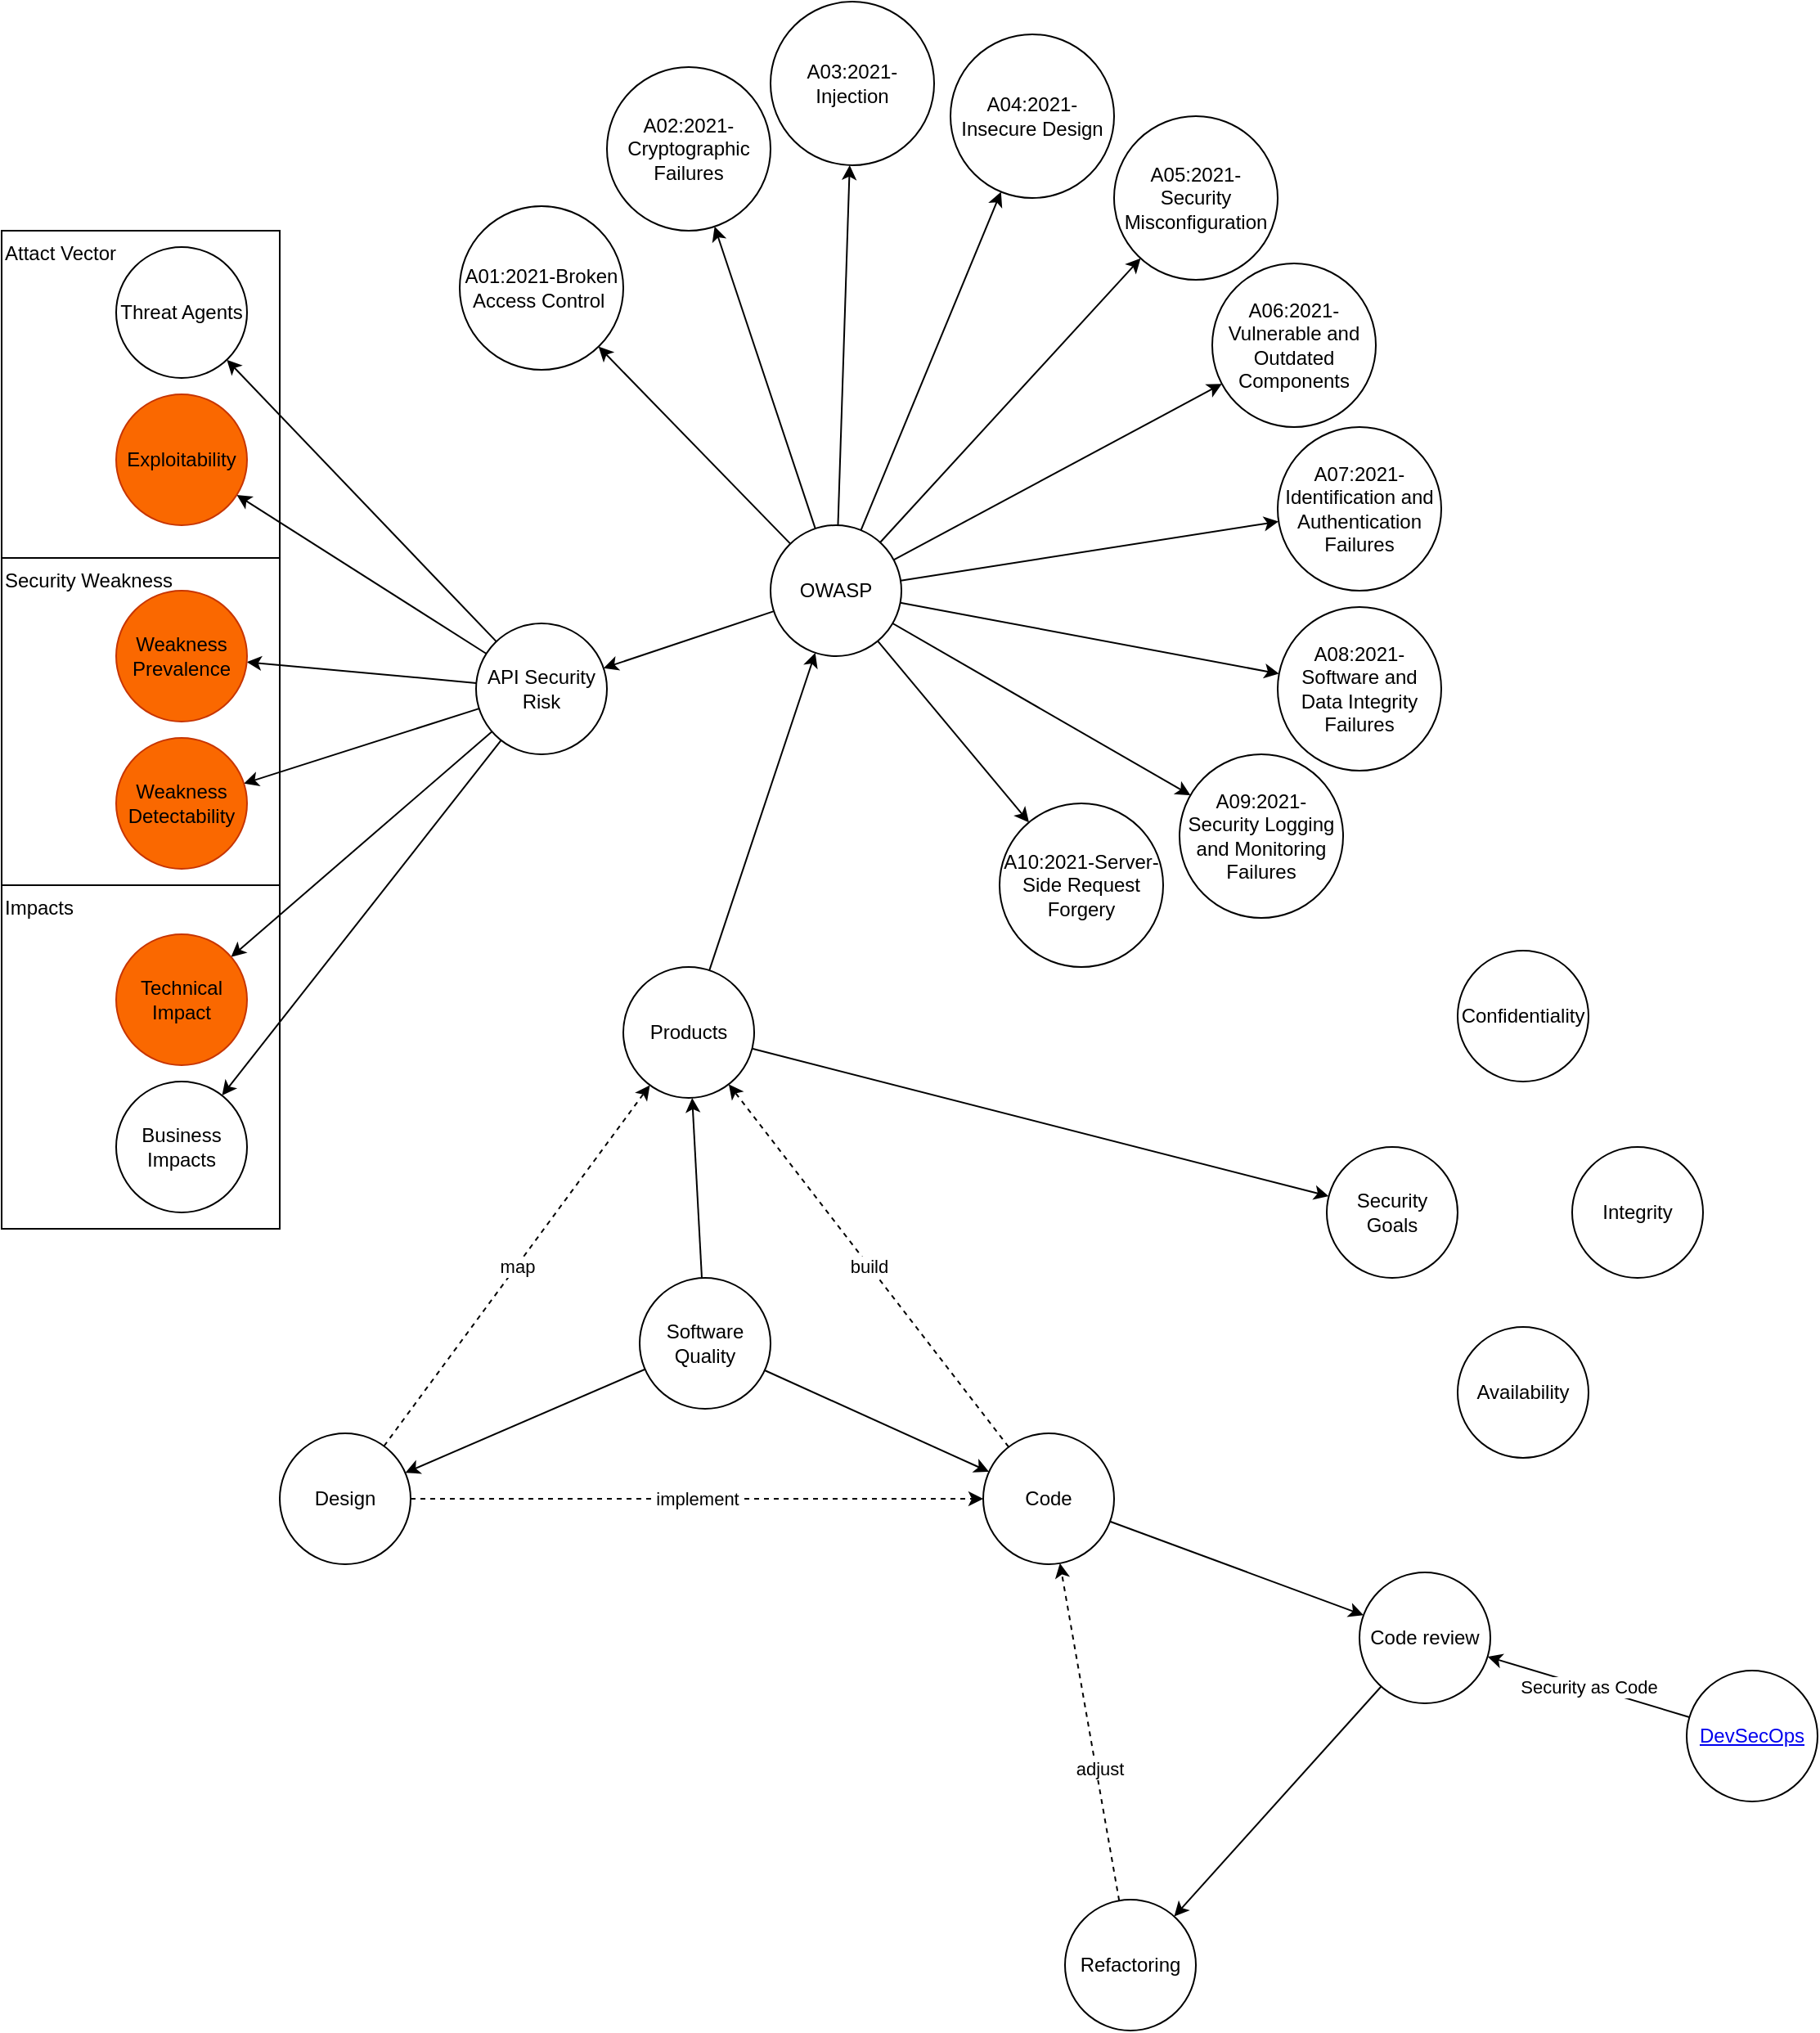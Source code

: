 <mxfile version="16.5.4" type="github">
  <diagram id="G9URGlftVFYS-OsgE3q_" name="Page-1">
    <mxGraphModel dx="2138" dy="1429" grid="1" gridSize="10" guides="1" tooltips="1" connect="1" arrows="1" fold="1" page="1" pageScale="1" pageWidth="1100" pageHeight="850" math="0" shadow="0">
      <root>
        <mxCell id="0" />
        <mxCell id="1" parent="0" />
        <mxCell id="IYnw7WudZfnkX5wU1Qxr-7" style="edgeStyle=none;rounded=0;orthogonalLoop=1;jettySize=auto;html=1;" parent="1" source="IYnw7WudZfnkX5wU1Qxr-1" target="IYnw7WudZfnkX5wU1Qxr-2" edge="1">
          <mxGeometry relative="1" as="geometry" />
        </mxCell>
        <mxCell id="IYnw7WudZfnkX5wU1Qxr-8" style="edgeStyle=none;rounded=0;orthogonalLoop=1;jettySize=auto;html=1;" parent="1" source="IYnw7WudZfnkX5wU1Qxr-1" target="IYnw7WudZfnkX5wU1Qxr-3" edge="1">
          <mxGeometry relative="1" as="geometry" />
        </mxCell>
        <mxCell id="IYnw7WudZfnkX5wU1Qxr-9" style="edgeStyle=none;rounded=0;orthogonalLoop=1;jettySize=auto;html=1;" parent="1" source="IYnw7WudZfnkX5wU1Qxr-1" target="IYnw7WudZfnkX5wU1Qxr-4" edge="1">
          <mxGeometry relative="1" as="geometry" />
        </mxCell>
        <mxCell id="IYnw7WudZfnkX5wU1Qxr-1" value="Software Quality" style="ellipse;whiteSpace=wrap;html=1;aspect=fixed;" parent="1" vertex="1">
          <mxGeometry x="110" y="330" width="80" height="80" as="geometry" />
        </mxCell>
        <mxCell id="IYnw7WudZfnkX5wU1Qxr-6" style="rounded=0;orthogonalLoop=1;jettySize=auto;html=1;" parent="1" source="IYnw7WudZfnkX5wU1Qxr-2" target="IYnw7WudZfnkX5wU1Qxr-5" edge="1">
          <mxGeometry relative="1" as="geometry">
            <mxPoint x="250" y="320" as="sourcePoint" />
          </mxGeometry>
        </mxCell>
        <mxCell id="x_qzqNRUxwpT8pTBVUL0-2" style="rounded=0;orthogonalLoop=1;jettySize=auto;html=1;" parent="1" source="IYnw7WudZfnkX5wU1Qxr-2" target="x_qzqNRUxwpT8pTBVUL0-1" edge="1">
          <mxGeometry relative="1" as="geometry" />
        </mxCell>
        <mxCell id="IYnw7WudZfnkX5wU1Qxr-2" value="Products" style="ellipse;whiteSpace=wrap;html=1;aspect=fixed;" parent="1" vertex="1">
          <mxGeometry x="100" y="140" width="80" height="80" as="geometry" />
        </mxCell>
        <mxCell id="IYnw7WudZfnkX5wU1Qxr-10" value="implement" style="edgeStyle=none;rounded=0;orthogonalLoop=1;jettySize=auto;html=1;dashed=1;" parent="1" source="IYnw7WudZfnkX5wU1Qxr-3" target="IYnw7WudZfnkX5wU1Qxr-4" edge="1">
          <mxGeometry relative="1" as="geometry" />
        </mxCell>
        <mxCell id="IYnw7WudZfnkX5wU1Qxr-12" value="map" style="edgeStyle=none;rounded=0;orthogonalLoop=1;jettySize=auto;html=1;dashed=1;" parent="1" source="IYnw7WudZfnkX5wU1Qxr-3" target="IYnw7WudZfnkX5wU1Qxr-2" edge="1">
          <mxGeometry relative="1" as="geometry" />
        </mxCell>
        <mxCell id="IYnw7WudZfnkX5wU1Qxr-3" value="Design" style="ellipse;whiteSpace=wrap;html=1;aspect=fixed;" parent="1" vertex="1">
          <mxGeometry x="-110" y="425" width="80" height="80" as="geometry" />
        </mxCell>
        <mxCell id="IYnw7WudZfnkX5wU1Qxr-11" value="build" style="edgeStyle=none;rounded=0;orthogonalLoop=1;jettySize=auto;html=1;dashed=1;" parent="1" source="IYnw7WudZfnkX5wU1Qxr-4" target="IYnw7WudZfnkX5wU1Qxr-2" edge="1">
          <mxGeometry relative="1" as="geometry" />
        </mxCell>
        <mxCell id="IYnw7WudZfnkX5wU1Qxr-14" style="edgeStyle=none;rounded=0;orthogonalLoop=1;jettySize=auto;html=1;" parent="1" source="IYnw7WudZfnkX5wU1Qxr-4" target="IYnw7WudZfnkX5wU1Qxr-13" edge="1">
          <mxGeometry relative="1" as="geometry" />
        </mxCell>
        <mxCell id="IYnw7WudZfnkX5wU1Qxr-4" value="Code" style="ellipse;whiteSpace=wrap;html=1;aspect=fixed;" parent="1" vertex="1">
          <mxGeometry x="320" y="425" width="80" height="80" as="geometry" />
        </mxCell>
        <mxCell id="IYnw7WudZfnkX5wU1Qxr-21" style="edgeStyle=none;rounded=0;orthogonalLoop=1;jettySize=auto;html=1;" parent="1" source="IYnw7WudZfnkX5wU1Qxr-5" target="IYnw7WudZfnkX5wU1Qxr-22" edge="1">
          <mxGeometry relative="1" as="geometry">
            <mxPoint x="110.0" y="-30" as="targetPoint" />
          </mxGeometry>
        </mxCell>
        <mxCell id="IYnw7WudZfnkX5wU1Qxr-45" style="edgeStyle=none;rounded=0;orthogonalLoop=1;jettySize=auto;html=1;" parent="1" source="IYnw7WudZfnkX5wU1Qxr-5" target="IYnw7WudZfnkX5wU1Qxr-35" edge="1">
          <mxGeometry relative="1" as="geometry" />
        </mxCell>
        <mxCell id="IYnw7WudZfnkX5wU1Qxr-46" style="edgeStyle=none;rounded=0;orthogonalLoop=1;jettySize=auto;html=1;" parent="1" source="IYnw7WudZfnkX5wU1Qxr-5" target="IYnw7WudZfnkX5wU1Qxr-36" edge="1">
          <mxGeometry relative="1" as="geometry" />
        </mxCell>
        <mxCell id="IYnw7WudZfnkX5wU1Qxr-47" style="edgeStyle=none;rounded=0;orthogonalLoop=1;jettySize=auto;html=1;" parent="1" source="IYnw7WudZfnkX5wU1Qxr-5" target="IYnw7WudZfnkX5wU1Qxr-37" edge="1">
          <mxGeometry relative="1" as="geometry" />
        </mxCell>
        <mxCell id="IYnw7WudZfnkX5wU1Qxr-48" style="edgeStyle=none;rounded=0;orthogonalLoop=1;jettySize=auto;html=1;" parent="1" source="IYnw7WudZfnkX5wU1Qxr-5" target="IYnw7WudZfnkX5wU1Qxr-38" edge="1">
          <mxGeometry relative="1" as="geometry" />
        </mxCell>
        <mxCell id="IYnw7WudZfnkX5wU1Qxr-49" style="edgeStyle=none;rounded=0;orthogonalLoop=1;jettySize=auto;html=1;" parent="1" source="IYnw7WudZfnkX5wU1Qxr-5" target="IYnw7WudZfnkX5wU1Qxr-39" edge="1">
          <mxGeometry relative="1" as="geometry" />
        </mxCell>
        <mxCell id="IYnw7WudZfnkX5wU1Qxr-50" style="edgeStyle=none;rounded=0;orthogonalLoop=1;jettySize=auto;html=1;" parent="1" source="IYnw7WudZfnkX5wU1Qxr-5" target="IYnw7WudZfnkX5wU1Qxr-40" edge="1">
          <mxGeometry relative="1" as="geometry" />
        </mxCell>
        <mxCell id="IYnw7WudZfnkX5wU1Qxr-51" style="edgeStyle=none;rounded=0;orthogonalLoop=1;jettySize=auto;html=1;" parent="1" source="IYnw7WudZfnkX5wU1Qxr-5" target="IYnw7WudZfnkX5wU1Qxr-41" edge="1">
          <mxGeometry relative="1" as="geometry" />
        </mxCell>
        <mxCell id="IYnw7WudZfnkX5wU1Qxr-52" style="edgeStyle=none;rounded=0;orthogonalLoop=1;jettySize=auto;html=1;" parent="1" source="IYnw7WudZfnkX5wU1Qxr-5" target="IYnw7WudZfnkX5wU1Qxr-42" edge="1">
          <mxGeometry relative="1" as="geometry" />
        </mxCell>
        <mxCell id="IYnw7WudZfnkX5wU1Qxr-53" style="edgeStyle=none;rounded=0;orthogonalLoop=1;jettySize=auto;html=1;" parent="1" source="IYnw7WudZfnkX5wU1Qxr-5" target="IYnw7WudZfnkX5wU1Qxr-43" edge="1">
          <mxGeometry relative="1" as="geometry" />
        </mxCell>
        <mxCell id="IYnw7WudZfnkX5wU1Qxr-54" style="edgeStyle=none;rounded=0;orthogonalLoop=1;jettySize=auto;html=1;" parent="1" source="IYnw7WudZfnkX5wU1Qxr-5" target="IYnw7WudZfnkX5wU1Qxr-44" edge="1">
          <mxGeometry relative="1" as="geometry" />
        </mxCell>
        <mxCell id="IYnw7WudZfnkX5wU1Qxr-5" value="OWASP" style="ellipse;whiteSpace=wrap;html=1;aspect=fixed;" parent="1" vertex="1">
          <mxGeometry x="190" y="-130" width="80" height="80" as="geometry" />
        </mxCell>
        <mxCell id="IYnw7WudZfnkX5wU1Qxr-16" style="edgeStyle=none;rounded=0;orthogonalLoop=1;jettySize=auto;html=1;" parent="1" source="IYnw7WudZfnkX5wU1Qxr-13" target="IYnw7WudZfnkX5wU1Qxr-15" edge="1">
          <mxGeometry relative="1" as="geometry" />
        </mxCell>
        <mxCell id="IYnw7WudZfnkX5wU1Qxr-13" value="Code review" style="ellipse;whiteSpace=wrap;html=1;aspect=fixed;" parent="1" vertex="1">
          <mxGeometry x="550" y="510" width="80" height="80" as="geometry" />
        </mxCell>
        <mxCell id="IYnw7WudZfnkX5wU1Qxr-17" style="edgeStyle=none;rounded=0;orthogonalLoop=1;jettySize=auto;html=1;dashed=1;" parent="1" source="IYnw7WudZfnkX5wU1Qxr-15" target="IYnw7WudZfnkX5wU1Qxr-4" edge="1">
          <mxGeometry relative="1" as="geometry" />
        </mxCell>
        <mxCell id="IYnw7WudZfnkX5wU1Qxr-18" value="adjust" style="edgeLabel;html=1;align=center;verticalAlign=middle;resizable=0;points=[];" parent="IYnw7WudZfnkX5wU1Qxr-17" vertex="1" connectable="0">
          <mxGeometry x="-0.215" y="-2" relative="1" as="geometry">
            <mxPoint as="offset" />
          </mxGeometry>
        </mxCell>
        <mxCell id="IYnw7WudZfnkX5wU1Qxr-15" value="Refactoring" style="ellipse;whiteSpace=wrap;html=1;aspect=fixed;" parent="1" vertex="1">
          <mxGeometry x="370" y="710" width="80" height="80" as="geometry" />
        </mxCell>
        <mxCell id="IYnw7WudZfnkX5wU1Qxr-29" style="edgeStyle=none;rounded=0;orthogonalLoop=1;jettySize=auto;html=1;" parent="1" source="IYnw7WudZfnkX5wU1Qxr-22" target="IYnw7WudZfnkX5wU1Qxr-23" edge="1">
          <mxGeometry relative="1" as="geometry" />
        </mxCell>
        <mxCell id="IYnw7WudZfnkX5wU1Qxr-30" style="edgeStyle=none;rounded=0;orthogonalLoop=1;jettySize=auto;html=1;" parent="1" source="IYnw7WudZfnkX5wU1Qxr-22" target="IYnw7WudZfnkX5wU1Qxr-24" edge="1">
          <mxGeometry relative="1" as="geometry" />
        </mxCell>
        <mxCell id="IYnw7WudZfnkX5wU1Qxr-31" style="edgeStyle=none;rounded=0;orthogonalLoop=1;jettySize=auto;html=1;" parent="1" source="IYnw7WudZfnkX5wU1Qxr-22" target="IYnw7WudZfnkX5wU1Qxr-25" edge="1">
          <mxGeometry relative="1" as="geometry" />
        </mxCell>
        <mxCell id="IYnw7WudZfnkX5wU1Qxr-32" style="edgeStyle=none;rounded=0;orthogonalLoop=1;jettySize=auto;html=1;" parent="1" source="IYnw7WudZfnkX5wU1Qxr-22" target="IYnw7WudZfnkX5wU1Qxr-26" edge="1">
          <mxGeometry relative="1" as="geometry" />
        </mxCell>
        <mxCell id="IYnw7WudZfnkX5wU1Qxr-33" style="edgeStyle=none;rounded=0;orthogonalLoop=1;jettySize=auto;html=1;" parent="1" source="IYnw7WudZfnkX5wU1Qxr-22" target="IYnw7WudZfnkX5wU1Qxr-27" edge="1">
          <mxGeometry relative="1" as="geometry" />
        </mxCell>
        <mxCell id="IYnw7WudZfnkX5wU1Qxr-34" style="edgeStyle=none;rounded=0;orthogonalLoop=1;jettySize=auto;html=1;" parent="1" source="IYnw7WudZfnkX5wU1Qxr-22" target="IYnw7WudZfnkX5wU1Qxr-28" edge="1">
          <mxGeometry relative="1" as="geometry" />
        </mxCell>
        <mxCell id="IYnw7WudZfnkX5wU1Qxr-22" value="&lt;span&gt;API Security Risk&lt;/span&gt;" style="ellipse;whiteSpace=wrap;html=1;aspect=fixed;" parent="1" vertex="1">
          <mxGeometry x="10" y="-70" width="80" height="80" as="geometry" />
        </mxCell>
        <mxCell id="IYnw7WudZfnkX5wU1Qxr-23" value="Threat Agents" style="ellipse;whiteSpace=wrap;html=1;aspect=fixed;" parent="1" vertex="1">
          <mxGeometry x="-210" y="-300" width="80" height="80" as="geometry" />
        </mxCell>
        <mxCell id="IYnw7WudZfnkX5wU1Qxr-24" value="Exploitability" style="ellipse;whiteSpace=wrap;html=1;aspect=fixed;fillColor=#fa6800;strokeColor=#C73500;fontColor=#000000;" parent="1" vertex="1">
          <mxGeometry x="-210" y="-210" width="80" height="80" as="geometry" />
        </mxCell>
        <mxCell id="IYnw7WudZfnkX5wU1Qxr-25" value="&lt;div&gt;Weakness&lt;/div&gt;&lt;div&gt;Prevalence&lt;/div&gt;" style="ellipse;whiteSpace=wrap;html=1;aspect=fixed;fillColor=#fa6800;fontColor=#000000;strokeColor=#C73500;" parent="1" vertex="1">
          <mxGeometry x="-210" y="-90" width="80" height="80" as="geometry" />
        </mxCell>
        <mxCell id="IYnw7WudZfnkX5wU1Qxr-26" value="&lt;div&gt;Weakness&lt;/div&gt;&lt;div&gt;Detectability&lt;/div&gt;" style="ellipse;whiteSpace=wrap;html=1;aspect=fixed;fillColor=#fa6800;fontColor=#000000;strokeColor=#C73500;" parent="1" vertex="1">
          <mxGeometry x="-210" width="80" height="80" as="geometry" />
        </mxCell>
        <mxCell id="IYnw7WudZfnkX5wU1Qxr-27" value="&lt;div&gt;Technical&lt;/div&gt;&lt;div&gt;Impact&lt;/div&gt;" style="ellipse;whiteSpace=wrap;html=1;aspect=fixed;fillColor=#fa6800;fontColor=#000000;strokeColor=#C73500;" parent="1" vertex="1">
          <mxGeometry x="-210" y="120" width="80" height="80" as="geometry" />
        </mxCell>
        <mxCell id="IYnw7WudZfnkX5wU1Qxr-28" value="&lt;div&gt;Business&lt;/div&gt;&lt;div&gt;Impacts&lt;/div&gt;" style="ellipse;whiteSpace=wrap;html=1;aspect=fixed;" parent="1" vertex="1">
          <mxGeometry x="-210" y="210" width="80" height="80" as="geometry" />
        </mxCell>
        <mxCell id="IYnw7WudZfnkX5wU1Qxr-35" value="A01:2021-Broken Access Control&amp;nbsp;" style="ellipse;whiteSpace=wrap;html=1;aspect=fixed;" parent="1" vertex="1">
          <mxGeometry y="-325" width="100" height="100" as="geometry" />
        </mxCell>
        <mxCell id="IYnw7WudZfnkX5wU1Qxr-36" value="A02:2021-Cryptographic Failures" style="ellipse;whiteSpace=wrap;html=1;aspect=fixed;" parent="1" vertex="1">
          <mxGeometry x="90" y="-410" width="100" height="100" as="geometry" />
        </mxCell>
        <mxCell id="IYnw7WudZfnkX5wU1Qxr-37" value="A03:2021-Injection" style="ellipse;whiteSpace=wrap;html=1;aspect=fixed;" parent="1" vertex="1">
          <mxGeometry x="190" y="-450" width="100" height="100" as="geometry" />
        </mxCell>
        <mxCell id="IYnw7WudZfnkX5wU1Qxr-38" value="A04:2021-Insecure Design" style="ellipse;whiteSpace=wrap;html=1;aspect=fixed;" parent="1" vertex="1">
          <mxGeometry x="300" y="-430" width="100" height="100" as="geometry" />
        </mxCell>
        <mxCell id="IYnw7WudZfnkX5wU1Qxr-39" value="A05:2021-Security Misconfiguration" style="ellipse;whiteSpace=wrap;html=1;aspect=fixed;" parent="1" vertex="1">
          <mxGeometry x="400" y="-380" width="100" height="100" as="geometry" />
        </mxCell>
        <mxCell id="IYnw7WudZfnkX5wU1Qxr-40" value="A06:2021-Vulnerable and Outdated Components" style="ellipse;whiteSpace=wrap;html=1;aspect=fixed;" parent="1" vertex="1">
          <mxGeometry x="460" y="-290" width="100" height="100" as="geometry" />
        </mxCell>
        <mxCell id="IYnw7WudZfnkX5wU1Qxr-41" value="A07:2021-Identification and Authentication Failures" style="ellipse;whiteSpace=wrap;html=1;aspect=fixed;" parent="1" vertex="1">
          <mxGeometry x="500" y="-190" width="100" height="100" as="geometry" />
        </mxCell>
        <mxCell id="IYnw7WudZfnkX5wU1Qxr-42" value="A08:2021-Software and Data Integrity Failures" style="ellipse;whiteSpace=wrap;html=1;aspect=fixed;" parent="1" vertex="1">
          <mxGeometry x="500" y="-80" width="100" height="100" as="geometry" />
        </mxCell>
        <mxCell id="IYnw7WudZfnkX5wU1Qxr-43" value="A09:2021-Security Logging and Monitoring Failures" style="ellipse;whiteSpace=wrap;html=1;aspect=fixed;" parent="1" vertex="1">
          <mxGeometry x="440" y="10" width="100" height="100" as="geometry" />
        </mxCell>
        <mxCell id="IYnw7WudZfnkX5wU1Qxr-44" value="A10:2021-Server-Side Request Forgery" style="ellipse;whiteSpace=wrap;html=1;aspect=fixed;" parent="1" vertex="1">
          <mxGeometry x="330" y="40" width="100" height="100" as="geometry" />
        </mxCell>
        <mxCell id="IYnw7WudZfnkX5wU1Qxr-56" value="Attact Vector" style="rounded=0;whiteSpace=wrap;html=1;fillColor=none;align=left;verticalAlign=top;" parent="1" vertex="1">
          <mxGeometry x="-280" y="-310" width="170" height="200" as="geometry" />
        </mxCell>
        <mxCell id="IYnw7WudZfnkX5wU1Qxr-57" value="Security Weakness" style="rounded=0;whiteSpace=wrap;html=1;fillColor=none;align=left;verticalAlign=top;" parent="1" vertex="1">
          <mxGeometry x="-280" y="-110" width="170" height="200" as="geometry" />
        </mxCell>
        <mxCell id="IYnw7WudZfnkX5wU1Qxr-58" value="Impacts" style="rounded=0;whiteSpace=wrap;html=1;fillColor=none;align=left;horizontal=1;verticalAlign=top;" parent="1" vertex="1">
          <mxGeometry x="-280" y="90" width="170" height="210" as="geometry" />
        </mxCell>
        <mxCell id="x_qzqNRUxwpT8pTBVUL0-1" value="&lt;span&gt;Security Goals&lt;/span&gt;" style="ellipse;whiteSpace=wrap;html=1;aspect=fixed;" parent="1" vertex="1">
          <mxGeometry x="530" y="250" width="80" height="80" as="geometry" />
        </mxCell>
        <mxCell id="x_qzqNRUxwpT8pTBVUL0-9" value="Security as Code" style="edgeStyle=none;rounded=0;orthogonalLoop=1;jettySize=auto;html=1;" parent="1" source="x_qzqNRUxwpT8pTBVUL0-3" target="IYnw7WudZfnkX5wU1Qxr-13" edge="1">
          <mxGeometry relative="1" as="geometry" />
        </mxCell>
        <mxCell id="x_qzqNRUxwpT8pTBVUL0-3" value="&lt;a href=&quot;https://www.devsecops.org/&quot;&gt;DevSecOps&lt;/a&gt;" style="ellipse;whiteSpace=wrap;html=1;aspect=fixed;" parent="1" vertex="1">
          <mxGeometry x="750" y="570" width="80" height="80" as="geometry" />
        </mxCell>
        <mxCell id="7Trjh_sE0gSI_e3dCI7W-1" value="Confidentiality" style="ellipse;whiteSpace=wrap;html=1;aspect=fixed;" vertex="1" parent="1">
          <mxGeometry x="610" y="130" width="80" height="80" as="geometry" />
        </mxCell>
        <mxCell id="7Trjh_sE0gSI_e3dCI7W-2" value="Integrity" style="ellipse;whiteSpace=wrap;html=1;aspect=fixed;" vertex="1" parent="1">
          <mxGeometry x="680" y="250" width="80" height="80" as="geometry" />
        </mxCell>
        <mxCell id="7Trjh_sE0gSI_e3dCI7W-3" value="Availability" style="ellipse;whiteSpace=wrap;html=1;aspect=fixed;" vertex="1" parent="1">
          <mxGeometry x="610" y="360" width="80" height="80" as="geometry" />
        </mxCell>
      </root>
    </mxGraphModel>
  </diagram>
</mxfile>
